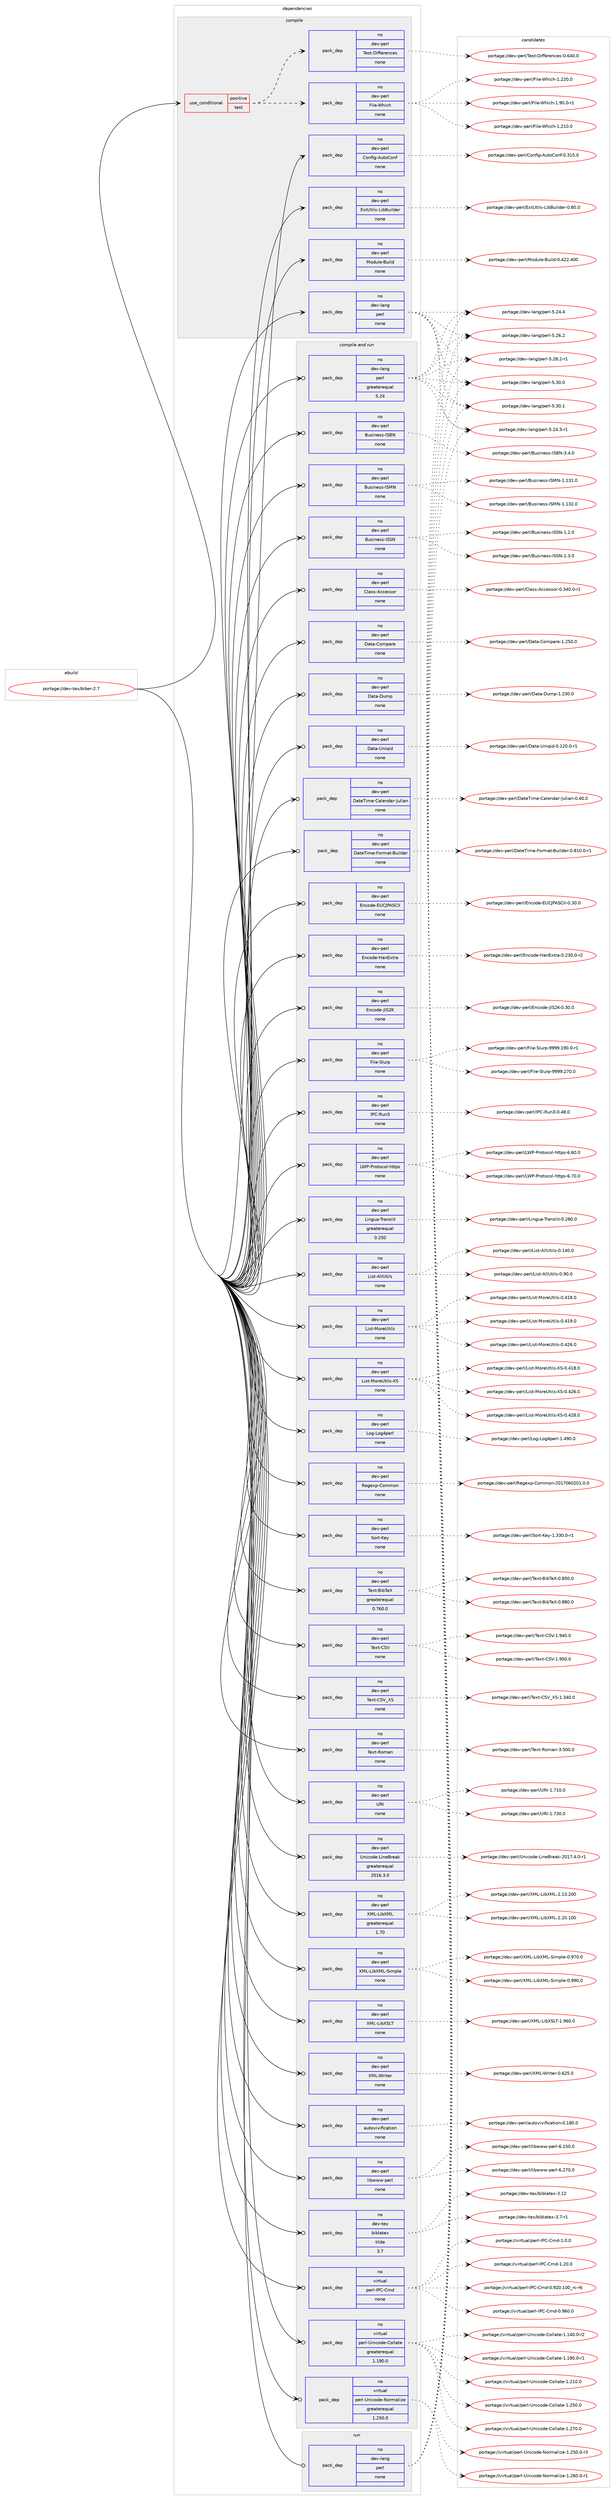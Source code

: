 digraph prolog {

# *************
# Graph options
# *************

newrank=true;
concentrate=true;
compound=true;
graph [rankdir=LR,fontname=Helvetica,fontsize=10,ranksep=1.5];#, ranksep=2.5, nodesep=0.2];
edge  [arrowhead=vee];
node  [fontname=Helvetica,fontsize=10];

# **********
# The ebuild
# **********

subgraph cluster_leftcol {
color=gray;
rank=same;
label=<<i>ebuild</i>>;
id [label="portage://dev-tex/biber-2.7", color=red, width=4, href="../dev-tex/biber-2.7.svg"];
}

# ****************
# The dependencies
# ****************

subgraph cluster_midcol {
color=gray;
label=<<i>dependencies</i>>;
subgraph cluster_compile {
fillcolor="#eeeeee";
style=filled;
label=<<i>compile</i>>;
subgraph cond70221 {
dependency257598 [label=<<TABLE BORDER="0" CELLBORDER="1" CELLSPACING="0" CELLPADDING="4"><TR><TD ROWSPAN="3" CELLPADDING="10">use_conditional</TD></TR><TR><TD>positive</TD></TR><TR><TD>test</TD></TR></TABLE>>, shape=none, color=red];
subgraph pack183782 {
dependency257599 [label=<<TABLE BORDER="0" CELLBORDER="1" CELLSPACING="0" CELLPADDING="4" WIDTH="220"><TR><TD ROWSPAN="6" CELLPADDING="30">pack_dep</TD></TR><TR><TD WIDTH="110">no</TD></TR><TR><TD>dev-perl</TD></TR><TR><TD>File-Which</TD></TR><TR><TD>none</TD></TR><TR><TD></TD></TR></TABLE>>, shape=none, color=blue];
}
dependency257598:e -> dependency257599:w [weight=20,style="dashed",arrowhead="vee"];
subgraph pack183783 {
dependency257600 [label=<<TABLE BORDER="0" CELLBORDER="1" CELLSPACING="0" CELLPADDING="4" WIDTH="220"><TR><TD ROWSPAN="6" CELLPADDING="30">pack_dep</TD></TR><TR><TD WIDTH="110">no</TD></TR><TR><TD>dev-perl</TD></TR><TR><TD>Test-Differences</TD></TR><TR><TD>none</TD></TR><TR><TD></TD></TR></TABLE>>, shape=none, color=blue];
}
dependency257598:e -> dependency257600:w [weight=20,style="dashed",arrowhead="vee"];
}
id:e -> dependency257598:w [weight=20,style="solid",arrowhead="vee"];
subgraph pack183784 {
dependency257601 [label=<<TABLE BORDER="0" CELLBORDER="1" CELLSPACING="0" CELLPADDING="4" WIDTH="220"><TR><TD ROWSPAN="6" CELLPADDING="30">pack_dep</TD></TR><TR><TD WIDTH="110">no</TD></TR><TR><TD>dev-lang</TD></TR><TR><TD>perl</TD></TR><TR><TD>none</TD></TR><TR><TD></TD></TR></TABLE>>, shape=none, color=blue];
}
id:e -> dependency257601:w [weight=20,style="solid",arrowhead="vee"];
subgraph pack183785 {
dependency257602 [label=<<TABLE BORDER="0" CELLBORDER="1" CELLSPACING="0" CELLPADDING="4" WIDTH="220"><TR><TD ROWSPAN="6" CELLPADDING="30">pack_dep</TD></TR><TR><TD WIDTH="110">no</TD></TR><TR><TD>dev-perl</TD></TR><TR><TD>Config-AutoConf</TD></TR><TR><TD>none</TD></TR><TR><TD></TD></TR></TABLE>>, shape=none, color=blue];
}
id:e -> dependency257602:w [weight=20,style="solid",arrowhead="vee"];
subgraph pack183786 {
dependency257603 [label=<<TABLE BORDER="0" CELLBORDER="1" CELLSPACING="0" CELLPADDING="4" WIDTH="220"><TR><TD ROWSPAN="6" CELLPADDING="30">pack_dep</TD></TR><TR><TD WIDTH="110">no</TD></TR><TR><TD>dev-perl</TD></TR><TR><TD>ExtUtils-LibBuilder</TD></TR><TR><TD>none</TD></TR><TR><TD></TD></TR></TABLE>>, shape=none, color=blue];
}
id:e -> dependency257603:w [weight=20,style="solid",arrowhead="vee"];
subgraph pack183787 {
dependency257604 [label=<<TABLE BORDER="0" CELLBORDER="1" CELLSPACING="0" CELLPADDING="4" WIDTH="220"><TR><TD ROWSPAN="6" CELLPADDING="30">pack_dep</TD></TR><TR><TD WIDTH="110">no</TD></TR><TR><TD>dev-perl</TD></TR><TR><TD>Module-Build</TD></TR><TR><TD>none</TD></TR><TR><TD></TD></TR></TABLE>>, shape=none, color=blue];
}
id:e -> dependency257604:w [weight=20,style="solid",arrowhead="vee"];
}
subgraph cluster_compileandrun {
fillcolor="#eeeeee";
style=filled;
label=<<i>compile and run</i>>;
subgraph pack183788 {
dependency257605 [label=<<TABLE BORDER="0" CELLBORDER="1" CELLSPACING="0" CELLPADDING="4" WIDTH="220"><TR><TD ROWSPAN="6" CELLPADDING="30">pack_dep</TD></TR><TR><TD WIDTH="110">no</TD></TR><TR><TD>dev-lang</TD></TR><TR><TD>perl</TD></TR><TR><TD>greaterequal</TD></TR><TR><TD>5.24</TD></TR></TABLE>>, shape=none, color=blue];
}
id:e -> dependency257605:w [weight=20,style="solid",arrowhead="odotvee"];
subgraph pack183789 {
dependency257606 [label=<<TABLE BORDER="0" CELLBORDER="1" CELLSPACING="0" CELLPADDING="4" WIDTH="220"><TR><TD ROWSPAN="6" CELLPADDING="30">pack_dep</TD></TR><TR><TD WIDTH="110">no</TD></TR><TR><TD>dev-perl</TD></TR><TR><TD>Business-ISBN</TD></TR><TR><TD>none</TD></TR><TR><TD></TD></TR></TABLE>>, shape=none, color=blue];
}
id:e -> dependency257606:w [weight=20,style="solid",arrowhead="odotvee"];
subgraph pack183790 {
dependency257607 [label=<<TABLE BORDER="0" CELLBORDER="1" CELLSPACING="0" CELLPADDING="4" WIDTH="220"><TR><TD ROWSPAN="6" CELLPADDING="30">pack_dep</TD></TR><TR><TD WIDTH="110">no</TD></TR><TR><TD>dev-perl</TD></TR><TR><TD>Business-ISMN</TD></TR><TR><TD>none</TD></TR><TR><TD></TD></TR></TABLE>>, shape=none, color=blue];
}
id:e -> dependency257607:w [weight=20,style="solid",arrowhead="odotvee"];
subgraph pack183791 {
dependency257608 [label=<<TABLE BORDER="0" CELLBORDER="1" CELLSPACING="0" CELLPADDING="4" WIDTH="220"><TR><TD ROWSPAN="6" CELLPADDING="30">pack_dep</TD></TR><TR><TD WIDTH="110">no</TD></TR><TR><TD>dev-perl</TD></TR><TR><TD>Business-ISSN</TD></TR><TR><TD>none</TD></TR><TR><TD></TD></TR></TABLE>>, shape=none, color=blue];
}
id:e -> dependency257608:w [weight=20,style="solid",arrowhead="odotvee"];
subgraph pack183792 {
dependency257609 [label=<<TABLE BORDER="0" CELLBORDER="1" CELLSPACING="0" CELLPADDING="4" WIDTH="220"><TR><TD ROWSPAN="6" CELLPADDING="30">pack_dep</TD></TR><TR><TD WIDTH="110">no</TD></TR><TR><TD>dev-perl</TD></TR><TR><TD>Class-Accessor</TD></TR><TR><TD>none</TD></TR><TR><TD></TD></TR></TABLE>>, shape=none, color=blue];
}
id:e -> dependency257609:w [weight=20,style="solid",arrowhead="odotvee"];
subgraph pack183793 {
dependency257610 [label=<<TABLE BORDER="0" CELLBORDER="1" CELLSPACING="0" CELLPADDING="4" WIDTH="220"><TR><TD ROWSPAN="6" CELLPADDING="30">pack_dep</TD></TR><TR><TD WIDTH="110">no</TD></TR><TR><TD>dev-perl</TD></TR><TR><TD>Data-Compare</TD></TR><TR><TD>none</TD></TR><TR><TD></TD></TR></TABLE>>, shape=none, color=blue];
}
id:e -> dependency257610:w [weight=20,style="solid",arrowhead="odotvee"];
subgraph pack183794 {
dependency257611 [label=<<TABLE BORDER="0" CELLBORDER="1" CELLSPACING="0" CELLPADDING="4" WIDTH="220"><TR><TD ROWSPAN="6" CELLPADDING="30">pack_dep</TD></TR><TR><TD WIDTH="110">no</TD></TR><TR><TD>dev-perl</TD></TR><TR><TD>Data-Dump</TD></TR><TR><TD>none</TD></TR><TR><TD></TD></TR></TABLE>>, shape=none, color=blue];
}
id:e -> dependency257611:w [weight=20,style="solid",arrowhead="odotvee"];
subgraph pack183795 {
dependency257612 [label=<<TABLE BORDER="0" CELLBORDER="1" CELLSPACING="0" CELLPADDING="4" WIDTH="220"><TR><TD ROWSPAN="6" CELLPADDING="30">pack_dep</TD></TR><TR><TD WIDTH="110">no</TD></TR><TR><TD>dev-perl</TD></TR><TR><TD>Data-Uniqid</TD></TR><TR><TD>none</TD></TR><TR><TD></TD></TR></TABLE>>, shape=none, color=blue];
}
id:e -> dependency257612:w [weight=20,style="solid",arrowhead="odotvee"];
subgraph pack183796 {
dependency257613 [label=<<TABLE BORDER="0" CELLBORDER="1" CELLSPACING="0" CELLPADDING="4" WIDTH="220"><TR><TD ROWSPAN="6" CELLPADDING="30">pack_dep</TD></TR><TR><TD WIDTH="110">no</TD></TR><TR><TD>dev-perl</TD></TR><TR><TD>DateTime-Calendar-Julian</TD></TR><TR><TD>none</TD></TR><TR><TD></TD></TR></TABLE>>, shape=none, color=blue];
}
id:e -> dependency257613:w [weight=20,style="solid",arrowhead="odotvee"];
subgraph pack183797 {
dependency257614 [label=<<TABLE BORDER="0" CELLBORDER="1" CELLSPACING="0" CELLPADDING="4" WIDTH="220"><TR><TD ROWSPAN="6" CELLPADDING="30">pack_dep</TD></TR><TR><TD WIDTH="110">no</TD></TR><TR><TD>dev-perl</TD></TR><TR><TD>DateTime-Format-Builder</TD></TR><TR><TD>none</TD></TR><TR><TD></TD></TR></TABLE>>, shape=none, color=blue];
}
id:e -> dependency257614:w [weight=20,style="solid",arrowhead="odotvee"];
subgraph pack183798 {
dependency257615 [label=<<TABLE BORDER="0" CELLBORDER="1" CELLSPACING="0" CELLPADDING="4" WIDTH="220"><TR><TD ROWSPAN="6" CELLPADDING="30">pack_dep</TD></TR><TR><TD WIDTH="110">no</TD></TR><TR><TD>dev-perl</TD></TR><TR><TD>Encode-EUCJPASCII</TD></TR><TR><TD>none</TD></TR><TR><TD></TD></TR></TABLE>>, shape=none, color=blue];
}
id:e -> dependency257615:w [weight=20,style="solid",arrowhead="odotvee"];
subgraph pack183799 {
dependency257616 [label=<<TABLE BORDER="0" CELLBORDER="1" CELLSPACING="0" CELLPADDING="4" WIDTH="220"><TR><TD ROWSPAN="6" CELLPADDING="30">pack_dep</TD></TR><TR><TD WIDTH="110">no</TD></TR><TR><TD>dev-perl</TD></TR><TR><TD>Encode-HanExtra</TD></TR><TR><TD>none</TD></TR><TR><TD></TD></TR></TABLE>>, shape=none, color=blue];
}
id:e -> dependency257616:w [weight=20,style="solid",arrowhead="odotvee"];
subgraph pack183800 {
dependency257617 [label=<<TABLE BORDER="0" CELLBORDER="1" CELLSPACING="0" CELLPADDING="4" WIDTH="220"><TR><TD ROWSPAN="6" CELLPADDING="30">pack_dep</TD></TR><TR><TD WIDTH="110">no</TD></TR><TR><TD>dev-perl</TD></TR><TR><TD>Encode-JIS2K</TD></TR><TR><TD>none</TD></TR><TR><TD></TD></TR></TABLE>>, shape=none, color=blue];
}
id:e -> dependency257617:w [weight=20,style="solid",arrowhead="odotvee"];
subgraph pack183801 {
dependency257618 [label=<<TABLE BORDER="0" CELLBORDER="1" CELLSPACING="0" CELLPADDING="4" WIDTH="220"><TR><TD ROWSPAN="6" CELLPADDING="30">pack_dep</TD></TR><TR><TD WIDTH="110">no</TD></TR><TR><TD>dev-perl</TD></TR><TR><TD>File-Slurp</TD></TR><TR><TD>none</TD></TR><TR><TD></TD></TR></TABLE>>, shape=none, color=blue];
}
id:e -> dependency257618:w [weight=20,style="solid",arrowhead="odotvee"];
subgraph pack183802 {
dependency257619 [label=<<TABLE BORDER="0" CELLBORDER="1" CELLSPACING="0" CELLPADDING="4" WIDTH="220"><TR><TD ROWSPAN="6" CELLPADDING="30">pack_dep</TD></TR><TR><TD WIDTH="110">no</TD></TR><TR><TD>dev-perl</TD></TR><TR><TD>IPC-Run3</TD></TR><TR><TD>none</TD></TR><TR><TD></TD></TR></TABLE>>, shape=none, color=blue];
}
id:e -> dependency257619:w [weight=20,style="solid",arrowhead="odotvee"];
subgraph pack183803 {
dependency257620 [label=<<TABLE BORDER="0" CELLBORDER="1" CELLSPACING="0" CELLPADDING="4" WIDTH="220"><TR><TD ROWSPAN="6" CELLPADDING="30">pack_dep</TD></TR><TR><TD WIDTH="110">no</TD></TR><TR><TD>dev-perl</TD></TR><TR><TD>LWP-Protocol-https</TD></TR><TR><TD>none</TD></TR><TR><TD></TD></TR></TABLE>>, shape=none, color=blue];
}
id:e -> dependency257620:w [weight=20,style="solid",arrowhead="odotvee"];
subgraph pack183804 {
dependency257621 [label=<<TABLE BORDER="0" CELLBORDER="1" CELLSPACING="0" CELLPADDING="4" WIDTH="220"><TR><TD ROWSPAN="6" CELLPADDING="30">pack_dep</TD></TR><TR><TD WIDTH="110">no</TD></TR><TR><TD>dev-perl</TD></TR><TR><TD>Lingua-Translit</TD></TR><TR><TD>greaterequal</TD></TR><TR><TD>0.250</TD></TR></TABLE>>, shape=none, color=blue];
}
id:e -> dependency257621:w [weight=20,style="solid",arrowhead="odotvee"];
subgraph pack183805 {
dependency257622 [label=<<TABLE BORDER="0" CELLBORDER="1" CELLSPACING="0" CELLPADDING="4" WIDTH="220"><TR><TD ROWSPAN="6" CELLPADDING="30">pack_dep</TD></TR><TR><TD WIDTH="110">no</TD></TR><TR><TD>dev-perl</TD></TR><TR><TD>List-AllUtils</TD></TR><TR><TD>none</TD></TR><TR><TD></TD></TR></TABLE>>, shape=none, color=blue];
}
id:e -> dependency257622:w [weight=20,style="solid",arrowhead="odotvee"];
subgraph pack183806 {
dependency257623 [label=<<TABLE BORDER="0" CELLBORDER="1" CELLSPACING="0" CELLPADDING="4" WIDTH="220"><TR><TD ROWSPAN="6" CELLPADDING="30">pack_dep</TD></TR><TR><TD WIDTH="110">no</TD></TR><TR><TD>dev-perl</TD></TR><TR><TD>List-MoreUtils</TD></TR><TR><TD>none</TD></TR><TR><TD></TD></TR></TABLE>>, shape=none, color=blue];
}
id:e -> dependency257623:w [weight=20,style="solid",arrowhead="odotvee"];
subgraph pack183807 {
dependency257624 [label=<<TABLE BORDER="0" CELLBORDER="1" CELLSPACING="0" CELLPADDING="4" WIDTH="220"><TR><TD ROWSPAN="6" CELLPADDING="30">pack_dep</TD></TR><TR><TD WIDTH="110">no</TD></TR><TR><TD>dev-perl</TD></TR><TR><TD>List-MoreUtils-XS</TD></TR><TR><TD>none</TD></TR><TR><TD></TD></TR></TABLE>>, shape=none, color=blue];
}
id:e -> dependency257624:w [weight=20,style="solid",arrowhead="odotvee"];
subgraph pack183808 {
dependency257625 [label=<<TABLE BORDER="0" CELLBORDER="1" CELLSPACING="0" CELLPADDING="4" WIDTH="220"><TR><TD ROWSPAN="6" CELLPADDING="30">pack_dep</TD></TR><TR><TD WIDTH="110">no</TD></TR><TR><TD>dev-perl</TD></TR><TR><TD>Log-Log4perl</TD></TR><TR><TD>none</TD></TR><TR><TD></TD></TR></TABLE>>, shape=none, color=blue];
}
id:e -> dependency257625:w [weight=20,style="solid",arrowhead="odotvee"];
subgraph pack183809 {
dependency257626 [label=<<TABLE BORDER="0" CELLBORDER="1" CELLSPACING="0" CELLPADDING="4" WIDTH="220"><TR><TD ROWSPAN="6" CELLPADDING="30">pack_dep</TD></TR><TR><TD WIDTH="110">no</TD></TR><TR><TD>dev-perl</TD></TR><TR><TD>Regexp-Common</TD></TR><TR><TD>none</TD></TR><TR><TD></TD></TR></TABLE>>, shape=none, color=blue];
}
id:e -> dependency257626:w [weight=20,style="solid",arrowhead="odotvee"];
subgraph pack183810 {
dependency257627 [label=<<TABLE BORDER="0" CELLBORDER="1" CELLSPACING="0" CELLPADDING="4" WIDTH="220"><TR><TD ROWSPAN="6" CELLPADDING="30">pack_dep</TD></TR><TR><TD WIDTH="110">no</TD></TR><TR><TD>dev-perl</TD></TR><TR><TD>Sort-Key</TD></TR><TR><TD>none</TD></TR><TR><TD></TD></TR></TABLE>>, shape=none, color=blue];
}
id:e -> dependency257627:w [weight=20,style="solid",arrowhead="odotvee"];
subgraph pack183811 {
dependency257628 [label=<<TABLE BORDER="0" CELLBORDER="1" CELLSPACING="0" CELLPADDING="4" WIDTH="220"><TR><TD ROWSPAN="6" CELLPADDING="30">pack_dep</TD></TR><TR><TD WIDTH="110">no</TD></TR><TR><TD>dev-perl</TD></TR><TR><TD>Text-BibTeX</TD></TR><TR><TD>greaterequal</TD></TR><TR><TD>0.760.0</TD></TR></TABLE>>, shape=none, color=blue];
}
id:e -> dependency257628:w [weight=20,style="solid",arrowhead="odotvee"];
subgraph pack183812 {
dependency257629 [label=<<TABLE BORDER="0" CELLBORDER="1" CELLSPACING="0" CELLPADDING="4" WIDTH="220"><TR><TD ROWSPAN="6" CELLPADDING="30">pack_dep</TD></TR><TR><TD WIDTH="110">no</TD></TR><TR><TD>dev-perl</TD></TR><TR><TD>Text-CSV</TD></TR><TR><TD>none</TD></TR><TR><TD></TD></TR></TABLE>>, shape=none, color=blue];
}
id:e -> dependency257629:w [weight=20,style="solid",arrowhead="odotvee"];
subgraph pack183813 {
dependency257630 [label=<<TABLE BORDER="0" CELLBORDER="1" CELLSPACING="0" CELLPADDING="4" WIDTH="220"><TR><TD ROWSPAN="6" CELLPADDING="30">pack_dep</TD></TR><TR><TD WIDTH="110">no</TD></TR><TR><TD>dev-perl</TD></TR><TR><TD>Text-CSV_XS</TD></TR><TR><TD>none</TD></TR><TR><TD></TD></TR></TABLE>>, shape=none, color=blue];
}
id:e -> dependency257630:w [weight=20,style="solid",arrowhead="odotvee"];
subgraph pack183814 {
dependency257631 [label=<<TABLE BORDER="0" CELLBORDER="1" CELLSPACING="0" CELLPADDING="4" WIDTH="220"><TR><TD ROWSPAN="6" CELLPADDING="30">pack_dep</TD></TR><TR><TD WIDTH="110">no</TD></TR><TR><TD>dev-perl</TD></TR><TR><TD>Text-Roman</TD></TR><TR><TD>none</TD></TR><TR><TD></TD></TR></TABLE>>, shape=none, color=blue];
}
id:e -> dependency257631:w [weight=20,style="solid",arrowhead="odotvee"];
subgraph pack183815 {
dependency257632 [label=<<TABLE BORDER="0" CELLBORDER="1" CELLSPACING="0" CELLPADDING="4" WIDTH="220"><TR><TD ROWSPAN="6" CELLPADDING="30">pack_dep</TD></TR><TR><TD WIDTH="110">no</TD></TR><TR><TD>dev-perl</TD></TR><TR><TD>URI</TD></TR><TR><TD>none</TD></TR><TR><TD></TD></TR></TABLE>>, shape=none, color=blue];
}
id:e -> dependency257632:w [weight=20,style="solid",arrowhead="odotvee"];
subgraph pack183816 {
dependency257633 [label=<<TABLE BORDER="0" CELLBORDER="1" CELLSPACING="0" CELLPADDING="4" WIDTH="220"><TR><TD ROWSPAN="6" CELLPADDING="30">pack_dep</TD></TR><TR><TD WIDTH="110">no</TD></TR><TR><TD>dev-perl</TD></TR><TR><TD>Unicode-LineBreak</TD></TR><TR><TD>greaterequal</TD></TR><TR><TD>2016.3.0</TD></TR></TABLE>>, shape=none, color=blue];
}
id:e -> dependency257633:w [weight=20,style="solid",arrowhead="odotvee"];
subgraph pack183817 {
dependency257634 [label=<<TABLE BORDER="0" CELLBORDER="1" CELLSPACING="0" CELLPADDING="4" WIDTH="220"><TR><TD ROWSPAN="6" CELLPADDING="30">pack_dep</TD></TR><TR><TD WIDTH="110">no</TD></TR><TR><TD>dev-perl</TD></TR><TR><TD>XML-LibXML</TD></TR><TR><TD>greaterequal</TD></TR><TR><TD>1.70</TD></TR></TABLE>>, shape=none, color=blue];
}
id:e -> dependency257634:w [weight=20,style="solid",arrowhead="odotvee"];
subgraph pack183818 {
dependency257635 [label=<<TABLE BORDER="0" CELLBORDER="1" CELLSPACING="0" CELLPADDING="4" WIDTH="220"><TR><TD ROWSPAN="6" CELLPADDING="30">pack_dep</TD></TR><TR><TD WIDTH="110">no</TD></TR><TR><TD>dev-perl</TD></TR><TR><TD>XML-LibXML-Simple</TD></TR><TR><TD>none</TD></TR><TR><TD></TD></TR></TABLE>>, shape=none, color=blue];
}
id:e -> dependency257635:w [weight=20,style="solid",arrowhead="odotvee"];
subgraph pack183819 {
dependency257636 [label=<<TABLE BORDER="0" CELLBORDER="1" CELLSPACING="0" CELLPADDING="4" WIDTH="220"><TR><TD ROWSPAN="6" CELLPADDING="30">pack_dep</TD></TR><TR><TD WIDTH="110">no</TD></TR><TR><TD>dev-perl</TD></TR><TR><TD>XML-LibXSLT</TD></TR><TR><TD>none</TD></TR><TR><TD></TD></TR></TABLE>>, shape=none, color=blue];
}
id:e -> dependency257636:w [weight=20,style="solid",arrowhead="odotvee"];
subgraph pack183820 {
dependency257637 [label=<<TABLE BORDER="0" CELLBORDER="1" CELLSPACING="0" CELLPADDING="4" WIDTH="220"><TR><TD ROWSPAN="6" CELLPADDING="30">pack_dep</TD></TR><TR><TD WIDTH="110">no</TD></TR><TR><TD>dev-perl</TD></TR><TR><TD>XML-Writer</TD></TR><TR><TD>none</TD></TR><TR><TD></TD></TR></TABLE>>, shape=none, color=blue];
}
id:e -> dependency257637:w [weight=20,style="solid",arrowhead="odotvee"];
subgraph pack183821 {
dependency257638 [label=<<TABLE BORDER="0" CELLBORDER="1" CELLSPACING="0" CELLPADDING="4" WIDTH="220"><TR><TD ROWSPAN="6" CELLPADDING="30">pack_dep</TD></TR><TR><TD WIDTH="110">no</TD></TR><TR><TD>dev-perl</TD></TR><TR><TD>autovivification</TD></TR><TR><TD>none</TD></TR><TR><TD></TD></TR></TABLE>>, shape=none, color=blue];
}
id:e -> dependency257638:w [weight=20,style="solid",arrowhead="odotvee"];
subgraph pack183822 {
dependency257639 [label=<<TABLE BORDER="0" CELLBORDER="1" CELLSPACING="0" CELLPADDING="4" WIDTH="220"><TR><TD ROWSPAN="6" CELLPADDING="30">pack_dep</TD></TR><TR><TD WIDTH="110">no</TD></TR><TR><TD>dev-perl</TD></TR><TR><TD>libwww-perl</TD></TR><TR><TD>none</TD></TR><TR><TD></TD></TR></TABLE>>, shape=none, color=blue];
}
id:e -> dependency257639:w [weight=20,style="solid",arrowhead="odotvee"];
subgraph pack183823 {
dependency257640 [label=<<TABLE BORDER="0" CELLBORDER="1" CELLSPACING="0" CELLPADDING="4" WIDTH="220"><TR><TD ROWSPAN="6" CELLPADDING="30">pack_dep</TD></TR><TR><TD WIDTH="110">no</TD></TR><TR><TD>dev-tex</TD></TR><TR><TD>biblatex</TD></TR><TR><TD>tilde</TD></TR><TR><TD>3.7</TD></TR></TABLE>>, shape=none, color=blue];
}
id:e -> dependency257640:w [weight=20,style="solid",arrowhead="odotvee"];
subgraph pack183824 {
dependency257641 [label=<<TABLE BORDER="0" CELLBORDER="1" CELLSPACING="0" CELLPADDING="4" WIDTH="220"><TR><TD ROWSPAN="6" CELLPADDING="30">pack_dep</TD></TR><TR><TD WIDTH="110">no</TD></TR><TR><TD>virtual</TD></TR><TR><TD>perl-IPC-Cmd</TD></TR><TR><TD>none</TD></TR><TR><TD></TD></TR></TABLE>>, shape=none, color=blue];
}
id:e -> dependency257641:w [weight=20,style="solid",arrowhead="odotvee"];
subgraph pack183825 {
dependency257642 [label=<<TABLE BORDER="0" CELLBORDER="1" CELLSPACING="0" CELLPADDING="4" WIDTH="220"><TR><TD ROWSPAN="6" CELLPADDING="30">pack_dep</TD></TR><TR><TD WIDTH="110">no</TD></TR><TR><TD>virtual</TD></TR><TR><TD>perl-Unicode-Collate</TD></TR><TR><TD>greaterequal</TD></TR><TR><TD>1.190.0</TD></TR></TABLE>>, shape=none, color=blue];
}
id:e -> dependency257642:w [weight=20,style="solid",arrowhead="odotvee"];
subgraph pack183826 {
dependency257643 [label=<<TABLE BORDER="0" CELLBORDER="1" CELLSPACING="0" CELLPADDING="4" WIDTH="220"><TR><TD ROWSPAN="6" CELLPADDING="30">pack_dep</TD></TR><TR><TD WIDTH="110">no</TD></TR><TR><TD>virtual</TD></TR><TR><TD>perl-Unicode-Normalize</TD></TR><TR><TD>greaterequal</TD></TR><TR><TD>1.250.0</TD></TR></TABLE>>, shape=none, color=blue];
}
id:e -> dependency257643:w [weight=20,style="solid",arrowhead="odotvee"];
}
subgraph cluster_run {
fillcolor="#eeeeee";
style=filled;
label=<<i>run</i>>;
subgraph pack183827 {
dependency257644 [label=<<TABLE BORDER="0" CELLBORDER="1" CELLSPACING="0" CELLPADDING="4" WIDTH="220"><TR><TD ROWSPAN="6" CELLPADDING="30">pack_dep</TD></TR><TR><TD WIDTH="110">no</TD></TR><TR><TD>dev-lang</TD></TR><TR><TD>perl</TD></TR><TR><TD>none</TD></TR><TR><TD></TD></TR></TABLE>>, shape=none, color=blue];
}
id:e -> dependency257644:w [weight=20,style="solid",arrowhead="odot"];
}
}

# **************
# The candidates
# **************

subgraph cluster_choices {
rank=same;
color=gray;
label=<<i>candidates</i>>;

subgraph choice183782 {
color=black;
nodesep=1;
choiceportage1001011184511210111410847701051081014587104105991044549465049484648 [label="portage://dev-perl/File-Which-1.210.0", color=red, width=4,href="../dev-perl/File-Which-1.210.0.svg"];
choiceportage1001011184511210111410847701051081014587104105991044549465050484648 [label="portage://dev-perl/File-Which-1.220.0", color=red, width=4,href="../dev-perl/File-Which-1.220.0.svg"];
choiceportage100101118451121011141084770105108101458710410599104454946574846484511449 [label="portage://dev-perl/File-Which-1.90.0-r1", color=red, width=4,href="../dev-perl/File-Which-1.90.0-r1.svg"];
dependency257599:e -> choiceportage1001011184511210111410847701051081014587104105991044549465049484648:w [style=dotted,weight="100"];
dependency257599:e -> choiceportage1001011184511210111410847701051081014587104105991044549465050484648:w [style=dotted,weight="100"];
dependency257599:e -> choiceportage100101118451121011141084770105108101458710410599104454946574846484511449:w [style=dotted,weight="100"];
}
subgraph choice183783 {
color=black;
nodesep=1;
choiceportage1001011184511210111410847841011151164568105102102101114101110991011154548465452484648 [label="portage://dev-perl/Test-Differences-0.640.0", color=red, width=4,href="../dev-perl/Test-Differences-0.640.0.svg"];
dependency257600:e -> choiceportage1001011184511210111410847841011151164568105102102101114101110991011154548465452484648:w [style=dotted,weight="100"];
}
subgraph choice183784 {
color=black;
nodesep=1;
choiceportage100101118451089711010347112101114108455346505246514511449 [label="portage://dev-lang/perl-5.24.3-r1", color=red, width=4,href="../dev-lang/perl-5.24.3-r1.svg"];
choiceportage10010111845108971101034711210111410845534650524652 [label="portage://dev-lang/perl-5.24.4", color=red, width=4,href="../dev-lang/perl-5.24.4.svg"];
choiceportage10010111845108971101034711210111410845534650544650 [label="portage://dev-lang/perl-5.26.2", color=red, width=4,href="../dev-lang/perl-5.26.2.svg"];
choiceportage100101118451089711010347112101114108455346505646504511449 [label="portage://dev-lang/perl-5.28.2-r1", color=red, width=4,href="../dev-lang/perl-5.28.2-r1.svg"];
choiceportage10010111845108971101034711210111410845534651484648 [label="portage://dev-lang/perl-5.30.0", color=red, width=4,href="../dev-lang/perl-5.30.0.svg"];
choiceportage10010111845108971101034711210111410845534651484649 [label="portage://dev-lang/perl-5.30.1", color=red, width=4,href="../dev-lang/perl-5.30.1.svg"];
dependency257601:e -> choiceportage100101118451089711010347112101114108455346505246514511449:w [style=dotted,weight="100"];
dependency257601:e -> choiceportage10010111845108971101034711210111410845534650524652:w [style=dotted,weight="100"];
dependency257601:e -> choiceportage10010111845108971101034711210111410845534650544650:w [style=dotted,weight="100"];
dependency257601:e -> choiceportage100101118451089711010347112101114108455346505646504511449:w [style=dotted,weight="100"];
dependency257601:e -> choiceportage10010111845108971101034711210111410845534651484648:w [style=dotted,weight="100"];
dependency257601:e -> choiceportage10010111845108971101034711210111410845534651484649:w [style=dotted,weight="100"];
}
subgraph choice183785 {
color=black;
nodesep=1;
choiceportage1001011184511210111410847671111101021051034565117116111671111101024548465149534648 [label="portage://dev-perl/Config-AutoConf-0.315.0", color=red, width=4,href="../dev-perl/Config-AutoConf-0.315.0.svg"];
dependency257602:e -> choiceportage1001011184511210111410847671111101021051034565117116111671111101024548465149534648:w [style=dotted,weight="100"];
}
subgraph choice183786 {
color=black;
nodesep=1;
choiceportage100101118451121011141084769120116851161051081154576105986611710510810010111445484656484648 [label="portage://dev-perl/ExtUtils-LibBuilder-0.80.0", color=red, width=4,href="../dev-perl/ExtUtils-LibBuilder-0.80.0.svg"];
dependency257603:e -> choiceportage100101118451121011141084769120116851161051081154576105986611710510810010111445484656484648:w [style=dotted,weight="100"];
}
subgraph choice183787 {
color=black;
nodesep=1;
choiceportage100101118451121011141084777111100117108101456611710510810045484652505046524848 [label="portage://dev-perl/Module-Build-0.422.400", color=red, width=4,href="../dev-perl/Module-Build-0.422.400.svg"];
dependency257604:e -> choiceportage100101118451121011141084777111100117108101456611710510810045484652505046524848:w [style=dotted,weight="100"];
}
subgraph choice183788 {
color=black;
nodesep=1;
choiceportage100101118451089711010347112101114108455346505246514511449 [label="portage://dev-lang/perl-5.24.3-r1", color=red, width=4,href="../dev-lang/perl-5.24.3-r1.svg"];
choiceportage10010111845108971101034711210111410845534650524652 [label="portage://dev-lang/perl-5.24.4", color=red, width=4,href="../dev-lang/perl-5.24.4.svg"];
choiceportage10010111845108971101034711210111410845534650544650 [label="portage://dev-lang/perl-5.26.2", color=red, width=4,href="../dev-lang/perl-5.26.2.svg"];
choiceportage100101118451089711010347112101114108455346505646504511449 [label="portage://dev-lang/perl-5.28.2-r1", color=red, width=4,href="../dev-lang/perl-5.28.2-r1.svg"];
choiceportage10010111845108971101034711210111410845534651484648 [label="portage://dev-lang/perl-5.30.0", color=red, width=4,href="../dev-lang/perl-5.30.0.svg"];
choiceportage10010111845108971101034711210111410845534651484649 [label="portage://dev-lang/perl-5.30.1", color=red, width=4,href="../dev-lang/perl-5.30.1.svg"];
dependency257605:e -> choiceportage100101118451089711010347112101114108455346505246514511449:w [style=dotted,weight="100"];
dependency257605:e -> choiceportage10010111845108971101034711210111410845534650524652:w [style=dotted,weight="100"];
dependency257605:e -> choiceportage10010111845108971101034711210111410845534650544650:w [style=dotted,weight="100"];
dependency257605:e -> choiceportage100101118451089711010347112101114108455346505646504511449:w [style=dotted,weight="100"];
dependency257605:e -> choiceportage10010111845108971101034711210111410845534651484648:w [style=dotted,weight="100"];
dependency257605:e -> choiceportage10010111845108971101034711210111410845534651484649:w [style=dotted,weight="100"];
}
subgraph choice183789 {
color=black;
nodesep=1;
choiceportage1001011184511210111410847661171151051101011151154573836678455146524648 [label="portage://dev-perl/Business-ISBN-3.4.0", color=red, width=4,href="../dev-perl/Business-ISBN-3.4.0.svg"];
dependency257606:e -> choiceportage1001011184511210111410847661171151051101011151154573836678455146524648:w [style=dotted,weight="100"];
}
subgraph choice183790 {
color=black;
nodesep=1;
choiceportage10010111845112101114108476611711510511010111511545738377784549464951494648 [label="portage://dev-perl/Business-ISMN-1.131.0", color=red, width=4,href="../dev-perl/Business-ISMN-1.131.0.svg"];
choiceportage10010111845112101114108476611711510511010111511545738377784549464951504648 [label="portage://dev-perl/Business-ISMN-1.132.0", color=red, width=4,href="../dev-perl/Business-ISMN-1.132.0.svg"];
dependency257607:e -> choiceportage10010111845112101114108476611711510511010111511545738377784549464951494648:w [style=dotted,weight="100"];
dependency257607:e -> choiceportage10010111845112101114108476611711510511010111511545738377784549464951504648:w [style=dotted,weight="100"];
}
subgraph choice183791 {
color=black;
nodesep=1;
choiceportage1001011184511210111410847661171151051101011151154573838378454946504648 [label="portage://dev-perl/Business-ISSN-1.2.0", color=red, width=4,href="../dev-perl/Business-ISSN-1.2.0.svg"];
choiceportage1001011184511210111410847661171151051101011151154573838378454946514648 [label="portage://dev-perl/Business-ISSN-1.3.0", color=red, width=4,href="../dev-perl/Business-ISSN-1.3.0.svg"];
dependency257608:e -> choiceportage1001011184511210111410847661171151051101011151154573838378454946504648:w [style=dotted,weight="100"];
dependency257608:e -> choiceportage1001011184511210111410847661171151051101011151154573838378454946514648:w [style=dotted,weight="100"];
}
subgraph choice183792 {
color=black;
nodesep=1;
choiceportage100101118451121011141084767108971151154565999910111511511111445484651524846484511449 [label="portage://dev-perl/Class-Accessor-0.340.0-r1", color=red, width=4,href="../dev-perl/Class-Accessor-0.340.0-r1.svg"];
dependency257609:e -> choiceportage100101118451121011141084767108971151154565999910111511511111445484651524846484511449:w [style=dotted,weight="100"];
}
subgraph choice183793 {
color=black;
nodesep=1;
choiceportage10010111845112101114108476897116974567111109112971141014549465053484648 [label="portage://dev-perl/Data-Compare-1.250.0", color=red, width=4,href="../dev-perl/Data-Compare-1.250.0.svg"];
dependency257610:e -> choiceportage10010111845112101114108476897116974567111109112971141014549465053484648:w [style=dotted,weight="100"];
}
subgraph choice183794 {
color=black;
nodesep=1;
choiceportage100101118451121011141084768971169745681171091124549465051484648 [label="portage://dev-perl/Data-Dump-1.230.0", color=red, width=4,href="../dev-perl/Data-Dump-1.230.0.svg"];
dependency257611:e -> choiceportage100101118451121011141084768971169745681171091124549465051484648:w [style=dotted,weight="100"];
}
subgraph choice183795 {
color=black;
nodesep=1;
choiceportage1001011184511210111410847689711697458511010511310510045484649504846484511449 [label="portage://dev-perl/Data-Uniqid-0.120.0-r1", color=red, width=4,href="../dev-perl/Data-Uniqid-0.120.0-r1.svg"];
dependency257612:e -> choiceportage1001011184511210111410847689711697458511010511310510045484649504846484511449:w [style=dotted,weight="100"];
}
subgraph choice183796 {
color=black;
nodesep=1;
choiceportage10010111845112101114108476897116101841051091014567971081011101009711445741171081059711045484652484648 [label="portage://dev-perl/DateTime-Calendar-Julian-0.40.0", color=red, width=4,href="../dev-perl/DateTime-Calendar-Julian-0.40.0.svg"];
dependency257613:e -> choiceportage10010111845112101114108476897116101841051091014567971081011101009711445741171081059711045484652484648:w [style=dotted,weight="100"];
}
subgraph choice183797 {
color=black;
nodesep=1;
choiceportage1001011184511210111410847689711610184105109101457011111410997116456611710510810010111445484656494846484511449 [label="portage://dev-perl/DateTime-Format-Builder-0.810.0-r1", color=red, width=4,href="../dev-perl/DateTime-Format-Builder-0.810.0-r1.svg"];
dependency257614:e -> choiceportage1001011184511210111410847689711610184105109101457011111410997116456611710510810010111445484656494846484511449:w [style=dotted,weight="100"];
}
subgraph choice183798 {
color=black;
nodesep=1;
choiceportage10010111845112101114108476911099111100101456985677480658367737345484651484648 [label="portage://dev-perl/Encode-EUCJPASCII-0.30.0", color=red, width=4,href="../dev-perl/Encode-EUCJPASCII-0.30.0.svg"];
dependency257615:e -> choiceportage10010111845112101114108476911099111100101456985677480658367737345484651484648:w [style=dotted,weight="100"];
}
subgraph choice183799 {
color=black;
nodesep=1;
choiceportage10010111845112101114108476911099111100101457297110691201161149745484650514846484511450 [label="portage://dev-perl/Encode-HanExtra-0.230.0-r2", color=red, width=4,href="../dev-perl/Encode-HanExtra-0.230.0-r2.svg"];
dependency257616:e -> choiceportage10010111845112101114108476911099111100101457297110691201161149745484650514846484511450:w [style=dotted,weight="100"];
}
subgraph choice183800 {
color=black;
nodesep=1;
choiceportage1001011184511210111410847691109911110010145747383507545484651484648 [label="portage://dev-perl/Encode-JIS2K-0.30.0", color=red, width=4,href="../dev-perl/Encode-JIS2K-0.30.0.svg"];
dependency257617:e -> choiceportage1001011184511210111410847691109911110010145747383507545484651484648:w [style=dotted,weight="100"];
}
subgraph choice183801 {
color=black;
nodesep=1;
choiceportage100101118451121011141084770105108101458310811711411245575757574649574846484511449 [label="portage://dev-perl/File-Slurp-9999.190.0-r1", color=red, width=4,href="../dev-perl/File-Slurp-9999.190.0-r1.svg"];
choiceportage10010111845112101114108477010510810145831081171141124557575757465055484648 [label="portage://dev-perl/File-Slurp-9999.270.0", color=red, width=4,href="../dev-perl/File-Slurp-9999.270.0.svg"];
dependency257618:e -> choiceportage100101118451121011141084770105108101458310811711411245575757574649574846484511449:w [style=dotted,weight="100"];
dependency257618:e -> choiceportage10010111845112101114108477010510810145831081171141124557575757465055484648:w [style=dotted,weight="100"];
}
subgraph choice183802 {
color=black;
nodesep=1;
choiceportage100101118451121011141084773806745821171105145484652564648 [label="portage://dev-perl/IPC-Run3-0.48.0", color=red, width=4,href="../dev-perl/IPC-Run3-0.48.0.svg"];
dependency257619:e -> choiceportage100101118451121011141084773806745821171105145484652564648:w [style=dotted,weight="100"];
}
subgraph choice183803 {
color=black;
nodesep=1;
choiceportage10010111845112101114108477687804580114111116111991111084510411611611211545544654484648 [label="portage://dev-perl/LWP-Protocol-https-6.60.0", color=red, width=4,href="../dev-perl/LWP-Protocol-https-6.60.0.svg"];
choiceportage10010111845112101114108477687804580114111116111991111084510411611611211545544655484648 [label="portage://dev-perl/LWP-Protocol-https-6.70.0", color=red, width=4,href="../dev-perl/LWP-Protocol-https-6.70.0.svg"];
dependency257620:e -> choiceportage10010111845112101114108477687804580114111116111991111084510411611611211545544654484648:w [style=dotted,weight="100"];
dependency257620:e -> choiceportage10010111845112101114108477687804580114111116111991111084510411611611211545544655484648:w [style=dotted,weight="100"];
}
subgraph choice183804 {
color=black;
nodesep=1;
choiceportage100101118451121011141084776105110103117974584114971101151081051164548465056484648 [label="portage://dev-perl/Lingua-Translit-0.280.0", color=red, width=4,href="../dev-perl/Lingua-Translit-0.280.0.svg"];
dependency257621:e -> choiceportage100101118451121011141084776105110103117974584114971101151081051164548465056484648:w [style=dotted,weight="100"];
}
subgraph choice183805 {
color=black;
nodesep=1;
choiceportage1001011184511210111410847761051151164565108108851161051081154548464952484648 [label="portage://dev-perl/List-AllUtils-0.140.0", color=red, width=4,href="../dev-perl/List-AllUtils-0.140.0.svg"];
choiceportage10010111845112101114108477610511511645651081088511610510811545484657484648 [label="portage://dev-perl/List-AllUtils-0.90.0", color=red, width=4,href="../dev-perl/List-AllUtils-0.90.0.svg"];
dependency257622:e -> choiceportage1001011184511210111410847761051151164565108108851161051081154548464952484648:w [style=dotted,weight="100"];
dependency257622:e -> choiceportage10010111845112101114108477610511511645651081088511610510811545484657484648:w [style=dotted,weight="100"];
}
subgraph choice183806 {
color=black;
nodesep=1;
choiceportage1001011184511210111410847761051151164577111114101851161051081154548465249564648 [label="portage://dev-perl/List-MoreUtils-0.418.0", color=red, width=4,href="../dev-perl/List-MoreUtils-0.418.0.svg"];
choiceportage1001011184511210111410847761051151164577111114101851161051081154548465249574648 [label="portage://dev-perl/List-MoreUtils-0.419.0", color=red, width=4,href="../dev-perl/List-MoreUtils-0.419.0.svg"];
choiceportage1001011184511210111410847761051151164577111114101851161051081154548465250544648 [label="portage://dev-perl/List-MoreUtils-0.426.0", color=red, width=4,href="../dev-perl/List-MoreUtils-0.426.0.svg"];
dependency257623:e -> choiceportage1001011184511210111410847761051151164577111114101851161051081154548465249564648:w [style=dotted,weight="100"];
dependency257623:e -> choiceportage1001011184511210111410847761051151164577111114101851161051081154548465249574648:w [style=dotted,weight="100"];
dependency257623:e -> choiceportage1001011184511210111410847761051151164577111114101851161051081154548465250544648:w [style=dotted,weight="100"];
}
subgraph choice183807 {
color=black;
nodesep=1;
choiceportage1001011184511210111410847761051151164577111114101851161051081154588834548465249564648 [label="portage://dev-perl/List-MoreUtils-XS-0.418.0", color=red, width=4,href="../dev-perl/List-MoreUtils-XS-0.418.0.svg"];
choiceportage1001011184511210111410847761051151164577111114101851161051081154588834548465250544648 [label="portage://dev-perl/List-MoreUtils-XS-0.426.0", color=red, width=4,href="../dev-perl/List-MoreUtils-XS-0.426.0.svg"];
choiceportage1001011184511210111410847761051151164577111114101851161051081154588834548465250564648 [label="portage://dev-perl/List-MoreUtils-XS-0.428.0", color=red, width=4,href="../dev-perl/List-MoreUtils-XS-0.428.0.svg"];
dependency257624:e -> choiceportage1001011184511210111410847761051151164577111114101851161051081154588834548465249564648:w [style=dotted,weight="100"];
dependency257624:e -> choiceportage1001011184511210111410847761051151164577111114101851161051081154588834548465250544648:w [style=dotted,weight="100"];
dependency257624:e -> choiceportage1001011184511210111410847761051151164577111114101851161051081154588834548465250564648:w [style=dotted,weight="100"];
}
subgraph choice183808 {
color=black;
nodesep=1;
choiceportage1001011184511210111410847761111034576111103521121011141084549465257484648 [label="portage://dev-perl/Log-Log4perl-1.490.0", color=red, width=4,href="../dev-perl/Log-Log4perl-1.490.0.svg"];
dependency257625:e -> choiceportage1001011184511210111410847761111034576111103521121011141084549465257484648:w [style=dotted,weight="100"];
}
subgraph choice183809 {
color=black;
nodesep=1;
choiceportage1001011184511210111410847821011031011201124567111109109111110455048495548544850484946484648 [label="portage://dev-perl/Regexp-Common-2017060201.0.0", color=red, width=4,href="../dev-perl/Regexp-Common-2017060201.0.0.svg"];
dependency257626:e -> choiceportage1001011184511210111410847821011031011201124567111109109111110455048495548544850484946484648:w [style=dotted,weight="100"];
}
subgraph choice183810 {
color=black;
nodesep=1;
choiceportage100101118451121011141084783111114116457510112145494651514846484511449 [label="portage://dev-perl/Sort-Key-1.330.0-r1", color=red, width=4,href="../dev-perl/Sort-Key-1.330.0-r1.svg"];
dependency257627:e -> choiceportage100101118451121011141084783111114116457510112145494651514846484511449:w [style=dotted,weight="100"];
}
subgraph choice183811 {
color=black;
nodesep=1;
choiceportage10010111845112101114108478410112011645661059884101884548465653484648 [label="portage://dev-perl/Text-BibTeX-0.850.0", color=red, width=4,href="../dev-perl/Text-BibTeX-0.850.0.svg"];
choiceportage10010111845112101114108478410112011645661059884101884548465656484648 [label="portage://dev-perl/Text-BibTeX-0.880.0", color=red, width=4,href="../dev-perl/Text-BibTeX-0.880.0.svg"];
dependency257628:e -> choiceportage10010111845112101114108478410112011645661059884101884548465653484648:w [style=dotted,weight="100"];
dependency257628:e -> choiceportage10010111845112101114108478410112011645661059884101884548465656484648:w [style=dotted,weight="100"];
}
subgraph choice183812 {
color=black;
nodesep=1;
choiceportage100101118451121011141084784101120116456783864549465752484648 [label="portage://dev-perl/Text-CSV-1.940.0", color=red, width=4,href="../dev-perl/Text-CSV-1.940.0.svg"];
choiceportage100101118451121011141084784101120116456783864549465753484648 [label="portage://dev-perl/Text-CSV-1.950.0", color=red, width=4,href="../dev-perl/Text-CSV-1.950.0.svg"];
dependency257629:e -> choiceportage100101118451121011141084784101120116456783864549465752484648:w [style=dotted,weight="100"];
dependency257629:e -> choiceportage100101118451121011141084784101120116456783864549465753484648:w [style=dotted,weight="100"];
}
subgraph choice183813 {
color=black;
nodesep=1;
choiceportage100101118451121011141084784101120116456783869588834549465152484648 [label="portage://dev-perl/Text-CSV_XS-1.340.0", color=red, width=4,href="../dev-perl/Text-CSV_XS-1.340.0.svg"];
dependency257630:e -> choiceportage100101118451121011141084784101120116456783869588834549465152484648:w [style=dotted,weight="100"];
}
subgraph choice183814 {
color=black;
nodesep=1;
choiceportage1001011184511210111410847841011201164582111109971104551465348484648 [label="portage://dev-perl/Text-Roman-3.500.0", color=red, width=4,href="../dev-perl/Text-Roman-3.500.0.svg"];
dependency257631:e -> choiceportage1001011184511210111410847841011201164582111109971104551465348484648:w [style=dotted,weight="100"];
}
subgraph choice183815 {
color=black;
nodesep=1;
choiceportage10010111845112101114108478582734549465549484648 [label="portage://dev-perl/URI-1.710.0", color=red, width=4,href="../dev-perl/URI-1.710.0.svg"];
choiceportage10010111845112101114108478582734549465551484648 [label="portage://dev-perl/URI-1.730.0", color=red, width=4,href="../dev-perl/URI-1.730.0.svg"];
dependency257632:e -> choiceportage10010111845112101114108478582734549465549484648:w [style=dotted,weight="100"];
dependency257632:e -> choiceportage10010111845112101114108478582734549465551484648:w [style=dotted,weight="100"];
}
subgraph choice183816 {
color=black;
nodesep=1;
choiceportage10010111845112101114108478511010599111100101457610511010166114101971074550484955465246484511449 [label="portage://dev-perl/Unicode-LineBreak-2017.4.0-r1", color=red, width=4,href="../dev-perl/Unicode-LineBreak-2017.4.0-r1.svg"];
dependency257633:e -> choiceportage10010111845112101114108478511010599111100101457610511010166114101971074550484955465246484511449:w [style=dotted,weight="100"];
}
subgraph choice183817 {
color=black;
nodesep=1;
choiceportage1001011184511210111410847887776457610598887776455046495146504848 [label="portage://dev-perl/XML-LibXML-2.13.200", color=red, width=4,href="../dev-perl/XML-LibXML-2.13.200.svg"];
choiceportage1001011184511210111410847887776457610598887776455046504846494848 [label="portage://dev-perl/XML-LibXML-2.20.100", color=red, width=4,href="../dev-perl/XML-LibXML-2.20.100.svg"];
dependency257634:e -> choiceportage1001011184511210111410847887776457610598887776455046495146504848:w [style=dotted,weight="100"];
dependency257634:e -> choiceportage1001011184511210111410847887776457610598887776455046504846494848:w [style=dotted,weight="100"];
}
subgraph choice183818 {
color=black;
nodesep=1;
choiceportage100101118451121011141084788777645761059888777645831051091121081014548465755484648 [label="portage://dev-perl/XML-LibXML-Simple-0.970.0", color=red, width=4,href="../dev-perl/XML-LibXML-Simple-0.970.0.svg"];
choiceportage100101118451121011141084788777645761059888777645831051091121081014548465757484648 [label="portage://dev-perl/XML-LibXML-Simple-0.990.0", color=red, width=4,href="../dev-perl/XML-LibXML-Simple-0.990.0.svg"];
dependency257635:e -> choiceportage100101118451121011141084788777645761059888777645831051091121081014548465755484648:w [style=dotted,weight="100"];
dependency257635:e -> choiceportage100101118451121011141084788777645761059888777645831051091121081014548465757484648:w [style=dotted,weight="100"];
}
subgraph choice183819 {
color=black;
nodesep=1;
choiceportage1001011184511210111410847887776457610598888376844549465754484648 [label="portage://dev-perl/XML-LibXSLT-1.960.0", color=red, width=4,href="../dev-perl/XML-LibXSLT-1.960.0.svg"];
dependency257636:e -> choiceportage1001011184511210111410847887776457610598888376844549465754484648:w [style=dotted,weight="100"];
}
subgraph choice183820 {
color=black;
nodesep=1;
choiceportage100101118451121011141084788777645871141051161011144548465450534648 [label="portage://dev-perl/XML-Writer-0.625.0", color=red, width=4,href="../dev-perl/XML-Writer-0.625.0.svg"];
dependency257637:e -> choiceportage100101118451121011141084788777645871141051161011144548465450534648:w [style=dotted,weight="100"];
}
subgraph choice183821 {
color=black;
nodesep=1;
choiceportage10010111845112101114108479711711611111810511810510210599971161051111104548464956484648 [label="portage://dev-perl/autovivification-0.180.0", color=red, width=4,href="../dev-perl/autovivification-0.180.0.svg"];
dependency257638:e -> choiceportage10010111845112101114108479711711611111810511810510210599971161051111104548464956484648:w [style=dotted,weight="100"];
}
subgraph choice183822 {
color=black;
nodesep=1;
choiceportage100101118451121011141084710810598119119119451121011141084554464953484648 [label="portage://dev-perl/libwww-perl-6.150.0", color=red, width=4,href="../dev-perl/libwww-perl-6.150.0.svg"];
choiceportage100101118451121011141084710810598119119119451121011141084554465055484648 [label="portage://dev-perl/libwww-perl-6.270.0", color=red, width=4,href="../dev-perl/libwww-perl-6.270.0.svg"];
dependency257639:e -> choiceportage100101118451121011141084710810598119119119451121011141084554464953484648:w [style=dotted,weight="100"];
dependency257639:e -> choiceportage100101118451121011141084710810598119119119451121011141084554465055484648:w [style=dotted,weight="100"];
}
subgraph choice183823 {
color=black;
nodesep=1;
choiceportage10010111845116101120479810598108971161011204551464950 [label="portage://dev-tex/biblatex-3.12", color=red, width=4,href="../dev-tex/biblatex-3.12.svg"];
choiceportage1001011184511610112047981059810897116101120455146554511449 [label="portage://dev-tex/biblatex-3.7-r1", color=red, width=4,href="../dev-tex/biblatex-3.7-r1.svg"];
dependency257640:e -> choiceportage10010111845116101120479810598108971161011204551464950:w [style=dotted,weight="100"];
dependency257640:e -> choiceportage1001011184511610112047981059810897116101120455146554511449:w [style=dotted,weight="100"];
}
subgraph choice183824 {
color=black;
nodesep=1;
choiceportage11810511411611797108471121011141084573806745671091004548465750484649484895114994511454 [label="portage://virtual/perl-IPC-Cmd-0.920.100_rc-r6", color=red, width=4,href="../virtual/perl-IPC-Cmd-0.920.100_rc-r6.svg"];
choiceportage11810511411611797108471121011141084573806745671091004548465754484648 [label="portage://virtual/perl-IPC-Cmd-0.960.0", color=red, width=4,href="../virtual/perl-IPC-Cmd-0.960.0.svg"];
choiceportage1181051141161179710847112101114108457380674567109100454946484648 [label="portage://virtual/perl-IPC-Cmd-1.0.0", color=red, width=4,href="../virtual/perl-IPC-Cmd-1.0.0.svg"];
choiceportage118105114116117971084711210111410845738067456710910045494650484648 [label="portage://virtual/perl-IPC-Cmd-1.20.0", color=red, width=4,href="../virtual/perl-IPC-Cmd-1.20.0.svg"];
dependency257641:e -> choiceportage11810511411611797108471121011141084573806745671091004548465750484649484895114994511454:w [style=dotted,weight="100"];
dependency257641:e -> choiceportage11810511411611797108471121011141084573806745671091004548465754484648:w [style=dotted,weight="100"];
dependency257641:e -> choiceportage1181051141161179710847112101114108457380674567109100454946484648:w [style=dotted,weight="100"];
dependency257641:e -> choiceportage118105114116117971084711210111410845738067456710910045494650484648:w [style=dotted,weight="100"];
}
subgraph choice183825 {
color=black;
nodesep=1;
choiceportage118105114116117971084711210111410845851101059911110010145671111081089711610145494649524846484511450 [label="portage://virtual/perl-Unicode-Collate-1.140.0-r2", color=red, width=4,href="../virtual/perl-Unicode-Collate-1.140.0-r2.svg"];
choiceportage118105114116117971084711210111410845851101059911110010145671111081089711610145494649574846484511449 [label="portage://virtual/perl-Unicode-Collate-1.190.0-r1", color=red, width=4,href="../virtual/perl-Unicode-Collate-1.190.0-r1.svg"];
choiceportage11810511411611797108471121011141084585110105991111001014567111108108971161014549465049484648 [label="portage://virtual/perl-Unicode-Collate-1.210.0", color=red, width=4,href="../virtual/perl-Unicode-Collate-1.210.0.svg"];
choiceportage11810511411611797108471121011141084585110105991111001014567111108108971161014549465053484648 [label="portage://virtual/perl-Unicode-Collate-1.250.0", color=red, width=4,href="../virtual/perl-Unicode-Collate-1.250.0.svg"];
choiceportage11810511411611797108471121011141084585110105991111001014567111108108971161014549465055484648 [label="portage://virtual/perl-Unicode-Collate-1.270.0", color=red, width=4,href="../virtual/perl-Unicode-Collate-1.270.0.svg"];
dependency257642:e -> choiceportage118105114116117971084711210111410845851101059911110010145671111081089711610145494649524846484511450:w [style=dotted,weight="100"];
dependency257642:e -> choiceportage118105114116117971084711210111410845851101059911110010145671111081089711610145494649574846484511449:w [style=dotted,weight="100"];
dependency257642:e -> choiceportage11810511411611797108471121011141084585110105991111001014567111108108971161014549465049484648:w [style=dotted,weight="100"];
dependency257642:e -> choiceportage11810511411611797108471121011141084585110105991111001014567111108108971161014549465053484648:w [style=dotted,weight="100"];
dependency257642:e -> choiceportage11810511411611797108471121011141084585110105991111001014567111108108971161014549465055484648:w [style=dotted,weight="100"];
}
subgraph choice183826 {
color=black;
nodesep=1;
choiceportage118105114116117971084711210111410845851101059911110010145781111141099710810512210145494650534846484511451 [label="portage://virtual/perl-Unicode-Normalize-1.250.0-r3", color=red, width=4,href="../virtual/perl-Unicode-Normalize-1.250.0-r3.svg"];
choiceportage118105114116117971084711210111410845851101059911110010145781111141099710810512210145494650544846484511449 [label="portage://virtual/perl-Unicode-Normalize-1.260.0-r1", color=red, width=4,href="../virtual/perl-Unicode-Normalize-1.260.0-r1.svg"];
dependency257643:e -> choiceportage118105114116117971084711210111410845851101059911110010145781111141099710810512210145494650534846484511451:w [style=dotted,weight="100"];
dependency257643:e -> choiceportage118105114116117971084711210111410845851101059911110010145781111141099710810512210145494650544846484511449:w [style=dotted,weight="100"];
}
subgraph choice183827 {
color=black;
nodesep=1;
choiceportage100101118451089711010347112101114108455346505246514511449 [label="portage://dev-lang/perl-5.24.3-r1", color=red, width=4,href="../dev-lang/perl-5.24.3-r1.svg"];
choiceportage10010111845108971101034711210111410845534650524652 [label="portage://dev-lang/perl-5.24.4", color=red, width=4,href="../dev-lang/perl-5.24.4.svg"];
choiceportage10010111845108971101034711210111410845534650544650 [label="portage://dev-lang/perl-5.26.2", color=red, width=4,href="../dev-lang/perl-5.26.2.svg"];
choiceportage100101118451089711010347112101114108455346505646504511449 [label="portage://dev-lang/perl-5.28.2-r1", color=red, width=4,href="../dev-lang/perl-5.28.2-r1.svg"];
choiceportage10010111845108971101034711210111410845534651484648 [label="portage://dev-lang/perl-5.30.0", color=red, width=4,href="../dev-lang/perl-5.30.0.svg"];
choiceportage10010111845108971101034711210111410845534651484649 [label="portage://dev-lang/perl-5.30.1", color=red, width=4,href="../dev-lang/perl-5.30.1.svg"];
dependency257644:e -> choiceportage100101118451089711010347112101114108455346505246514511449:w [style=dotted,weight="100"];
dependency257644:e -> choiceportage10010111845108971101034711210111410845534650524652:w [style=dotted,weight="100"];
dependency257644:e -> choiceportage10010111845108971101034711210111410845534650544650:w [style=dotted,weight="100"];
dependency257644:e -> choiceportage100101118451089711010347112101114108455346505646504511449:w [style=dotted,weight="100"];
dependency257644:e -> choiceportage10010111845108971101034711210111410845534651484648:w [style=dotted,weight="100"];
dependency257644:e -> choiceportage10010111845108971101034711210111410845534651484649:w [style=dotted,weight="100"];
}
}

}
